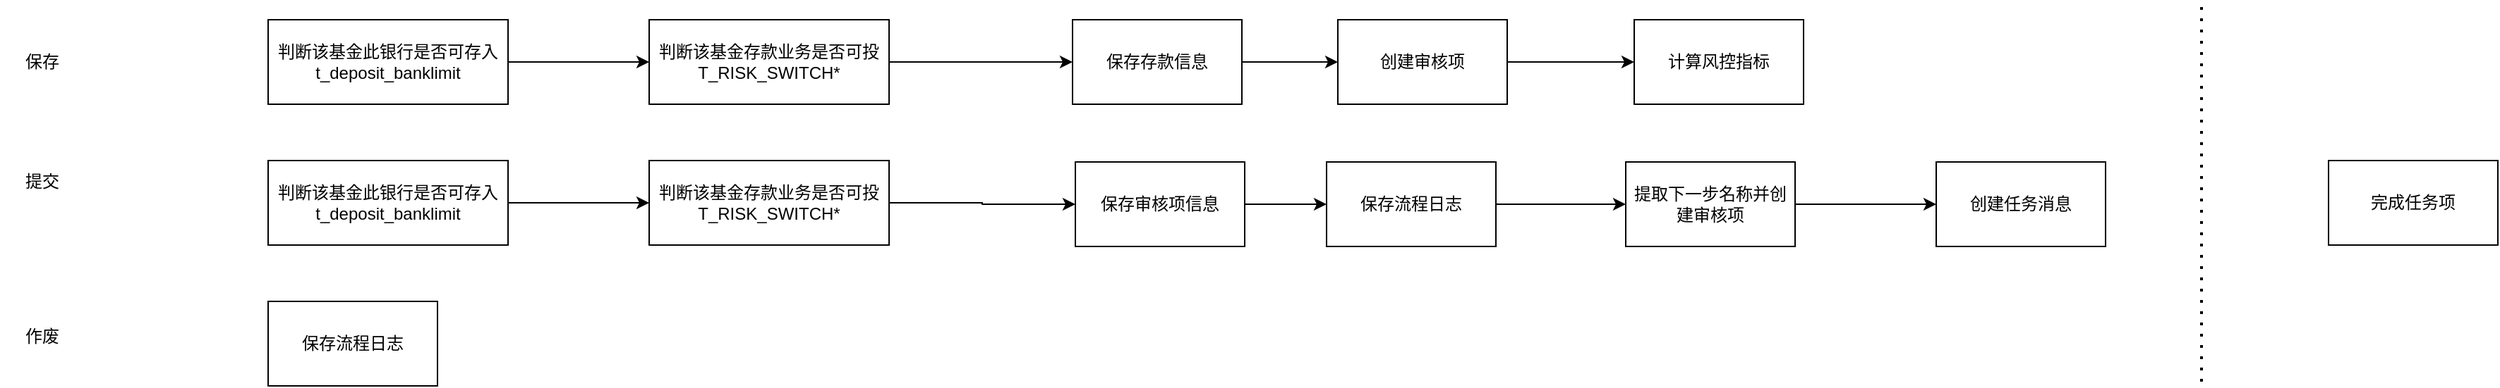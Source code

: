<mxfile version="21.7.4" type="github">
  <diagram name="第 1 页" id="16wm2Vw1MgmUl_EgG7UV">
    <mxGraphModel dx="3420" dy="1398" grid="1" gridSize="10" guides="1" tooltips="1" connect="1" arrows="1" fold="1" page="1" pageScale="1" pageWidth="827" pageHeight="1169" math="0" shadow="0">
      <root>
        <mxCell id="0" />
        <mxCell id="1" parent="0" />
        <mxCell id="ZYbfEcVgSGn3_CFw40zo-5" style="edgeStyle=orthogonalEdgeStyle;rounded=0;orthogonalLoop=1;jettySize=auto;html=1;" edge="1" parent="1" source="ZYbfEcVgSGn3_CFw40zo-1" target="ZYbfEcVgSGn3_CFw40zo-4">
          <mxGeometry relative="1" as="geometry" />
        </mxCell>
        <mxCell id="ZYbfEcVgSGn3_CFw40zo-1" value="判断该基金存款业务是否可投&lt;br&gt;T_RISK_SWITCH*" style="rounded=0;whiteSpace=wrap;html=1;" vertex="1" parent="1">
          <mxGeometry x="400" y="390" width="170" height="60" as="geometry" />
        </mxCell>
        <mxCell id="ZYbfEcVgSGn3_CFw40zo-3" style="edgeStyle=orthogonalEdgeStyle;rounded=0;orthogonalLoop=1;jettySize=auto;html=1;" edge="1" parent="1" source="ZYbfEcVgSGn3_CFw40zo-2" target="ZYbfEcVgSGn3_CFw40zo-1">
          <mxGeometry relative="1" as="geometry" />
        </mxCell>
        <mxCell id="ZYbfEcVgSGn3_CFw40zo-2" value="判断该基金此银行是否可存入&lt;br&gt;t_deposit_banklimit" style="rounded=0;whiteSpace=wrap;html=1;" vertex="1" parent="1">
          <mxGeometry x="130" y="390" width="170" height="60" as="geometry" />
        </mxCell>
        <mxCell id="ZYbfEcVgSGn3_CFw40zo-7" style="edgeStyle=orthogonalEdgeStyle;rounded=0;orthogonalLoop=1;jettySize=auto;html=1;" edge="1" parent="1" source="ZYbfEcVgSGn3_CFw40zo-4" target="ZYbfEcVgSGn3_CFw40zo-6">
          <mxGeometry relative="1" as="geometry" />
        </mxCell>
        <mxCell id="ZYbfEcVgSGn3_CFw40zo-4" value="保存存款信息" style="rounded=0;whiteSpace=wrap;html=1;" vertex="1" parent="1">
          <mxGeometry x="700" y="390" width="120" height="60" as="geometry" />
        </mxCell>
        <mxCell id="ZYbfEcVgSGn3_CFw40zo-9" style="edgeStyle=orthogonalEdgeStyle;rounded=0;orthogonalLoop=1;jettySize=auto;html=1;" edge="1" parent="1" source="ZYbfEcVgSGn3_CFw40zo-6" target="ZYbfEcVgSGn3_CFw40zo-8">
          <mxGeometry relative="1" as="geometry" />
        </mxCell>
        <mxCell id="ZYbfEcVgSGn3_CFw40zo-6" value="创建审核项" style="rounded=0;whiteSpace=wrap;html=1;" vertex="1" parent="1">
          <mxGeometry x="888" y="390" width="120" height="60" as="geometry" />
        </mxCell>
        <mxCell id="ZYbfEcVgSGn3_CFw40zo-8" value="计算风控指标" style="rounded=0;whiteSpace=wrap;html=1;" vertex="1" parent="1">
          <mxGeometry x="1098" y="390" width="120" height="60" as="geometry" />
        </mxCell>
        <mxCell id="ZYbfEcVgSGn3_CFw40zo-10" value="保存" style="text;html=1;strokeColor=none;fillColor=none;align=center;verticalAlign=middle;whiteSpace=wrap;rounded=0;" vertex="1" parent="1">
          <mxGeometry x="-60" y="405" width="60" height="30" as="geometry" />
        </mxCell>
        <mxCell id="ZYbfEcVgSGn3_CFw40zo-11" value="提交" style="text;html=1;strokeColor=none;fillColor=none;align=center;verticalAlign=middle;whiteSpace=wrap;rounded=0;" vertex="1" parent="1">
          <mxGeometry x="-60" y="490" width="60" height="30" as="geometry" />
        </mxCell>
        <mxCell id="ZYbfEcVgSGn3_CFw40zo-22" style="edgeStyle=orthogonalEdgeStyle;rounded=0;orthogonalLoop=1;jettySize=auto;html=1;" edge="1" parent="1" source="ZYbfEcVgSGn3_CFw40zo-12" target="ZYbfEcVgSGn3_CFw40zo-15">
          <mxGeometry relative="1" as="geometry" />
        </mxCell>
        <mxCell id="ZYbfEcVgSGn3_CFw40zo-12" value="判断该基金存款业务是否可投&lt;br&gt;T_RISK_SWITCH*" style="rounded=0;whiteSpace=wrap;html=1;" vertex="1" parent="1">
          <mxGeometry x="400" y="490" width="170" height="60" as="geometry" />
        </mxCell>
        <mxCell id="ZYbfEcVgSGn3_CFw40zo-13" style="edgeStyle=orthogonalEdgeStyle;rounded=0;orthogonalLoop=1;jettySize=auto;html=1;" edge="1" parent="1" source="ZYbfEcVgSGn3_CFw40zo-14" target="ZYbfEcVgSGn3_CFw40zo-12">
          <mxGeometry relative="1" as="geometry" />
        </mxCell>
        <mxCell id="ZYbfEcVgSGn3_CFw40zo-14" value="判断该基金此银行是否可存入&lt;br&gt;t_deposit_banklimit" style="rounded=0;whiteSpace=wrap;html=1;" vertex="1" parent="1">
          <mxGeometry x="130" y="490" width="170" height="60" as="geometry" />
        </mxCell>
        <mxCell id="ZYbfEcVgSGn3_CFw40zo-23" style="edgeStyle=orthogonalEdgeStyle;rounded=0;orthogonalLoop=1;jettySize=auto;html=1;" edge="1" parent="1" source="ZYbfEcVgSGn3_CFw40zo-15" target="ZYbfEcVgSGn3_CFw40zo-16">
          <mxGeometry relative="1" as="geometry" />
        </mxCell>
        <mxCell id="ZYbfEcVgSGn3_CFw40zo-15" value="保存审核项信息" style="rounded=0;whiteSpace=wrap;html=1;" vertex="1" parent="1">
          <mxGeometry x="702" y="491" width="120" height="60" as="geometry" />
        </mxCell>
        <mxCell id="ZYbfEcVgSGn3_CFw40zo-24" value="" style="edgeStyle=orthogonalEdgeStyle;rounded=0;orthogonalLoop=1;jettySize=auto;html=1;" edge="1" parent="1" source="ZYbfEcVgSGn3_CFw40zo-16" target="ZYbfEcVgSGn3_CFw40zo-17">
          <mxGeometry relative="1" as="geometry" />
        </mxCell>
        <mxCell id="ZYbfEcVgSGn3_CFw40zo-16" value="保存流程日志" style="rounded=0;whiteSpace=wrap;html=1;" vertex="1" parent="1">
          <mxGeometry x="880" y="491" width="120" height="60" as="geometry" />
        </mxCell>
        <mxCell id="ZYbfEcVgSGn3_CFw40zo-25" value="" style="edgeStyle=orthogonalEdgeStyle;rounded=0;orthogonalLoop=1;jettySize=auto;html=1;" edge="1" parent="1" source="ZYbfEcVgSGn3_CFw40zo-17" target="ZYbfEcVgSGn3_CFw40zo-18">
          <mxGeometry relative="1" as="geometry" />
        </mxCell>
        <mxCell id="ZYbfEcVgSGn3_CFw40zo-17" value="提取下一步名称并创建审核项" style="rounded=0;whiteSpace=wrap;html=1;" vertex="1" parent="1">
          <mxGeometry x="1092" y="491" width="120" height="60" as="geometry" />
        </mxCell>
        <mxCell id="ZYbfEcVgSGn3_CFw40zo-18" value="创建任务消息" style="rounded=0;whiteSpace=wrap;html=1;" vertex="1" parent="1">
          <mxGeometry x="1312" y="491" width="120" height="60" as="geometry" />
        </mxCell>
        <mxCell id="ZYbfEcVgSGn3_CFw40zo-19" value="作废" style="text;html=1;strokeColor=none;fillColor=none;align=center;verticalAlign=middle;whiteSpace=wrap;rounded=0;" vertex="1" parent="1">
          <mxGeometry x="-60" y="600" width="60" height="30" as="geometry" />
        </mxCell>
        <mxCell id="ZYbfEcVgSGn3_CFw40zo-20" value="保存流程日志" style="rounded=0;whiteSpace=wrap;html=1;" vertex="1" parent="1">
          <mxGeometry x="130" y="590" width="120" height="60" as="geometry" />
        </mxCell>
        <mxCell id="ZYbfEcVgSGn3_CFw40zo-26" value="完成任务项" style="rounded=0;whiteSpace=wrap;html=1;" vertex="1" parent="1">
          <mxGeometry x="1590" y="490" width="120" height="60" as="geometry" />
        </mxCell>
        <mxCell id="ZYbfEcVgSGn3_CFw40zo-27" value="" style="endArrow=none;dashed=1;html=1;dashPattern=1 3;strokeWidth=2;rounded=0;" edge="1" parent="1">
          <mxGeometry width="50" height="50" relative="1" as="geometry">
            <mxPoint x="1500" y="647" as="sourcePoint" />
            <mxPoint x="1500" y="377" as="targetPoint" />
          </mxGeometry>
        </mxCell>
      </root>
    </mxGraphModel>
  </diagram>
</mxfile>
